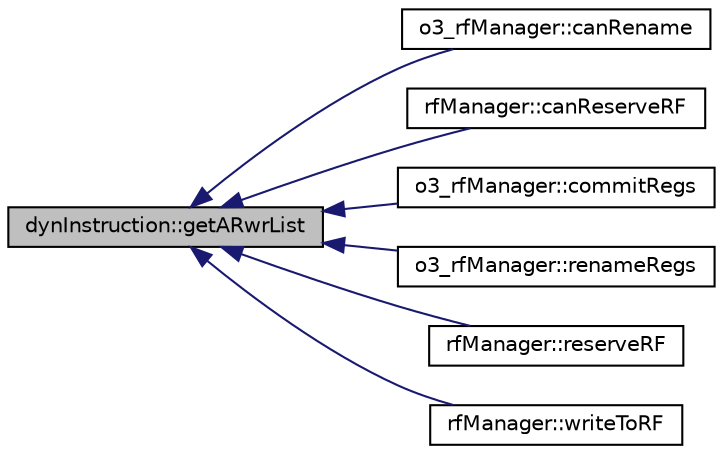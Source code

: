 digraph G
{
  edge [fontname="Helvetica",fontsize="10",labelfontname="Helvetica",labelfontsize="10"];
  node [fontname="Helvetica",fontsize="10",shape=record];
  rankdir=LR;
  Node1 [label="dynInstruction::getARwrList",height=0.2,width=0.4,color="black", fillcolor="grey75", style="filled" fontcolor="black"];
  Node1 -> Node2 [dir=back,color="midnightblue",fontsize="10",style="solid"];
  Node2 [label="o3_rfManager::canRename",height=0.2,width=0.4,color="black", fillcolor="white", style="filled",URL="$classo3__rfManager.html#a023f3671f90123fe8749ff13606f273c"];
  Node1 -> Node3 [dir=back,color="midnightblue",fontsize="10",style="solid"];
  Node3 [label="rfManager::canReserveRF",height=0.2,width=0.4,color="black", fillcolor="white", style="filled",URL="$classrfManager.html#a487ae2b2c425f4a15a6ee49fe37d5afd"];
  Node1 -> Node4 [dir=back,color="midnightblue",fontsize="10",style="solid"];
  Node4 [label="o3_rfManager::commitRegs",height=0.2,width=0.4,color="black", fillcolor="white", style="filled",URL="$classo3__rfManager.html#a7d3aa6c1316bac1153b24b7764d301fb"];
  Node1 -> Node5 [dir=back,color="midnightblue",fontsize="10",style="solid"];
  Node5 [label="o3_rfManager::renameRegs",height=0.2,width=0.4,color="black", fillcolor="white", style="filled",URL="$classo3__rfManager.html#a702dcade81b3d2ccba4bae0ef8d7de30"];
  Node1 -> Node6 [dir=back,color="midnightblue",fontsize="10",style="solid"];
  Node6 [label="rfManager::reserveRF",height=0.2,width=0.4,color="black", fillcolor="white", style="filled",URL="$classrfManager.html#ab38c1244739ba189161c3026361464ec"];
  Node1 -> Node7 [dir=back,color="midnightblue",fontsize="10",style="solid"];
  Node7 [label="rfManager::writeToRF",height=0.2,width=0.4,color="black", fillcolor="white", style="filled",URL="$classrfManager.html#ae5dc11fc5a35d9985601f94e0176d32d"];
}

